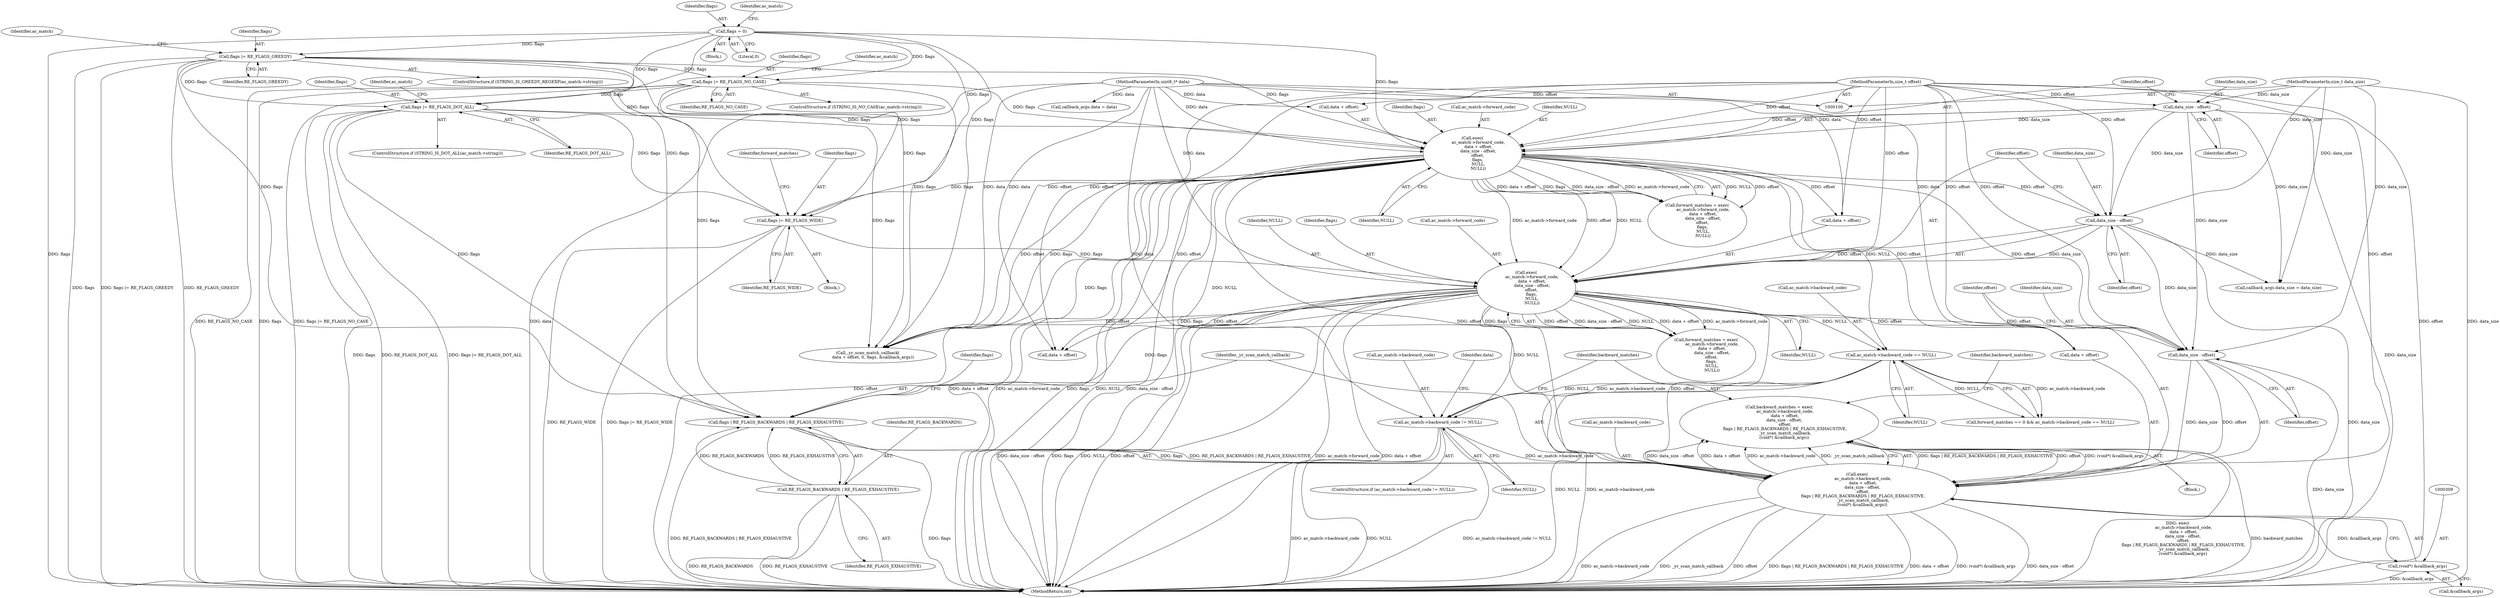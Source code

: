 digraph "0_yara_83d799804648c2a0895d40a19835d9b757c6fa4e_2@integer" {
"1000289" [label="(Call,backward_matches = exec(\n         ac_match->backward_code,\n         data + offset,\n        data_size - offset,\n         offset,\n         flags | RE_FLAGS_BACKWARDS | RE_FLAGS_EXHAUSTIVE,\n         _yr_scan_match_callback,\n        (void*) &callback_args))"];
"1000291" [label="(Call,exec(\n         ac_match->backward_code,\n         data + offset,\n        data_size - offset,\n         offset,\n         flags | RE_FLAGS_BACKWARDS | RE_FLAGS_EXHAUSTIVE,\n         _yr_scan_match_callback,\n        (void*) &callback_args))"];
"1000283" [label="(Call,ac_match->backward_code != NULL)"];
"1000235" [label="(Call,ac_match->backward_code == NULL)"];
"1000198" [label="(Call,exec(\n         ac_match->forward_code,\n         data + offset,\n         data_size - offset,\n        offset,\n        flags,\n         NULL,\n         NULL))"];
"1000168" [label="(Call,exec(\n         ac_match->forward_code,\n         data + offset,\n         data_size - offset,\n        offset,\n        flags,\n         NULL,\n         NULL))"];
"1000103" [label="(MethodParameterIn,uint8_t* data)"];
"1000106" [label="(MethodParameterIn,size_t offset)"];
"1000175" [label="(Call,data_size - offset)"];
"1000104" [label="(MethodParameterIn,size_t data_size)"];
"1000129" [label="(Call,flags |= RE_FLAGS_GREEDY)"];
"1000121" [label="(Call,flags = 0)"];
"1000137" [label="(Call,flags |= RE_FLAGS_NO_CASE)"];
"1000145" [label="(Call,flags |= RE_FLAGS_DOT_ALL)"];
"1000205" [label="(Call,data_size - offset)"];
"1000193" [label="(Call,flags |= RE_FLAGS_WIDE)"];
"1000298" [label="(Call,data_size - offset)"];
"1000302" [label="(Call,flags | RE_FLAGS_BACKWARDS | RE_FLAGS_EXHAUSTIVE)"];
"1000304" [label="(Call,RE_FLAGS_BACKWARDS | RE_FLAGS_EXHAUSTIVE)"];
"1000308" [label="(Call,(void*) &callback_args)"];
"1000129" [label="(Call,flags |= RE_FLAGS_GREEDY)"];
"1000211" [label="(Identifier,NULL)"];
"1000202" [label="(Call,data + offset)"];
"1000208" [label="(Identifier,offset)"];
"1000298" [label="(Call,data_size - offset)"];
"1000132" [label="(ControlStructure,if (STRING_IS_NO_CASE(ac_match->string)))"];
"1000210" [label="(Identifier,NULL)"];
"1000289" [label="(Call,backward_matches = exec(\n         ac_match->backward_code,\n         data + offset,\n        data_size - offset,\n         offset,\n         flags | RE_FLAGS_BACKWARDS | RE_FLAGS_EXHAUSTIVE,\n         _yr_scan_match_callback,\n        (void*) &callback_args))"];
"1000302" [label="(Call,flags | RE_FLAGS_BACKWARDS | RE_FLAGS_EXHAUSTIVE)"];
"1000284" [label="(Call,ac_match->backward_code)"];
"1000124" [label="(ControlStructure,if (STRING_IS_GREEDY_REGEXP(ac_match->string)))"];
"1000209" [label="(Identifier,flags)"];
"1000332" [label="(Identifier,data)"];
"1000107" [label="(Block,)"];
"1000177" [label="(Identifier,offset)"];
"1000231" [label="(Call,forward_matches == 0 && ac_match->backward_code == NULL)"];
"1000138" [label="(Identifier,flags)"];
"1000331" [label="(Call,data + offset)"];
"1000179" [label="(Identifier,flags)"];
"1000195" [label="(Identifier,RE_FLAGS_WIDE)"];
"1000290" [label="(Identifier,backward_matches)"];
"1000151" [label="(Identifier,ac_match)"];
"1000306" [label="(Identifier,RE_FLAGS_EXHAUSTIVE)"];
"1000193" [label="(Call,flags |= RE_FLAGS_WIDE)"];
"1000291" [label="(Call,exec(\n         ac_match->backward_code,\n         data + offset,\n        data_size - offset,\n         offset,\n         flags | RE_FLAGS_BACKWARDS | RE_FLAGS_EXHAUSTIVE,\n         _yr_scan_match_callback,\n        (void*) &callback_args))"];
"1000169" [label="(Call,ac_match->forward_code)"];
"1000235" [label="(Call,ac_match->backward_code == NULL)"];
"1000172" [label="(Call,data + offset)"];
"1000283" [label="(Call,ac_match->backward_code != NULL)"];
"1000288" [label="(Block,)"];
"1000206" [label="(Identifier,data_size)"];
"1000176" [label="(Identifier,data_size)"];
"1000301" [label="(Identifier,offset)"];
"1000287" [label="(Identifier,NULL)"];
"1000166" [label="(Call,forward_matches = exec(\n         ac_match->forward_code,\n         data + offset,\n         data_size - offset,\n        offset,\n        flags,\n         NULL,\n         NULL))"];
"1000123" [label="(Literal,0)"];
"1000299" [label="(Identifier,data_size)"];
"1000259" [label="(Call,callback_args.data_size = data_size)"];
"1000205" [label="(Call,data_size - offset)"];
"1000197" [label="(Identifier,forward_matches)"];
"1000121" [label="(Call,flags = 0)"];
"1000305" [label="(Identifier,RE_FLAGS_BACKWARDS)"];
"1000194" [label="(Identifier,flags)"];
"1000130" [label="(Identifier,flags)"];
"1000310" [label="(Call,&callback_args)"];
"1000254" [label="(Call,callback_args.data = data)"];
"1000282" [label="(ControlStructure,if (ac_match->backward_code != NULL))"];
"1000295" [label="(Call,data + offset)"];
"1000300" [label="(Identifier,offset)"];
"1000307" [label="(Identifier,_yr_scan_match_callback)"];
"1000122" [label="(Identifier,flags)"];
"1000313" [label="(Identifier,backward_matches)"];
"1000303" [label="(Identifier,flags)"];
"1000292" [label="(Call,ac_match->backward_code)"];
"1000147" [label="(Identifier,RE_FLAGS_DOT_ALL)"];
"1000308" [label="(Call,(void*) &callback_args)"];
"1000168" [label="(Call,exec(\n         ac_match->forward_code,\n         data + offset,\n         data_size - offset,\n        offset,\n        flags,\n         NULL,\n         NULL))"];
"1000340" [label="(MethodReturn,int)"];
"1000127" [label="(Identifier,ac_match)"];
"1000239" [label="(Identifier,NULL)"];
"1000137" [label="(Call,flags |= RE_FLAGS_NO_CASE)"];
"1000140" [label="(ControlStructure,if (STRING_IS_DOT_ALL(ac_match->string)))"];
"1000145" [label="(Call,flags |= RE_FLAGS_DOT_ALL)"];
"1000199" [label="(Call,ac_match->forward_code)"];
"1000175" [label="(Call,data_size - offset)"];
"1000139" [label="(Identifier,RE_FLAGS_NO_CASE)"];
"1000207" [label="(Identifier,offset)"];
"1000106" [label="(MethodParameterIn,size_t offset)"];
"1000103" [label="(MethodParameterIn,uint8_t* data)"];
"1000180" [label="(Identifier,NULL)"];
"1000143" [label="(Identifier,ac_match)"];
"1000104" [label="(MethodParameterIn,size_t data_size)"];
"1000236" [label="(Call,ac_match->backward_code)"];
"1000181" [label="(Identifier,NULL)"];
"1000198" [label="(Call,exec(\n         ac_match->forward_code,\n         data + offset,\n         data_size - offset,\n        offset,\n        flags,\n         NULL,\n         NULL))"];
"1000135" [label="(Identifier,ac_match)"];
"1000304" [label="(Call,RE_FLAGS_BACKWARDS | RE_FLAGS_EXHAUSTIVE)"];
"1000192" [label="(Block,)"];
"1000196" [label="(Call,forward_matches = exec(\n         ac_match->forward_code,\n         data + offset,\n         data_size - offset,\n        offset,\n        flags,\n         NULL,\n         NULL))"];
"1000330" [label="(Call,_yr_scan_match_callback(\n        data + offset, 0, flags, &callback_args))"];
"1000178" [label="(Identifier,offset)"];
"1000131" [label="(Identifier,RE_FLAGS_GREEDY)"];
"1000146" [label="(Identifier,flags)"];
"1000289" -> "1000288"  [label="AST: "];
"1000289" -> "1000291"  [label="CFG: "];
"1000290" -> "1000289"  [label="AST: "];
"1000291" -> "1000289"  [label="AST: "];
"1000313" -> "1000289"  [label="CFG: "];
"1000289" -> "1000340"  [label="DDG: exec(\n         ac_match->backward_code,\n         data + offset,\n        data_size - offset,\n         offset,\n         flags | RE_FLAGS_BACKWARDS | RE_FLAGS_EXHAUSTIVE,\n         _yr_scan_match_callback,\n        (void*) &callback_args)"];
"1000289" -> "1000340"  [label="DDG: backward_matches"];
"1000291" -> "1000289"  [label="DDG: flags | RE_FLAGS_BACKWARDS | RE_FLAGS_EXHAUSTIVE"];
"1000291" -> "1000289"  [label="DDG: offset"];
"1000291" -> "1000289"  [label="DDG: (void*) &callback_args"];
"1000291" -> "1000289"  [label="DDG: data_size - offset"];
"1000291" -> "1000289"  [label="DDG: data + offset"];
"1000291" -> "1000289"  [label="DDG: ac_match->backward_code"];
"1000291" -> "1000289"  [label="DDG: _yr_scan_match_callback"];
"1000291" -> "1000308"  [label="CFG: "];
"1000292" -> "1000291"  [label="AST: "];
"1000295" -> "1000291"  [label="AST: "];
"1000298" -> "1000291"  [label="AST: "];
"1000301" -> "1000291"  [label="AST: "];
"1000302" -> "1000291"  [label="AST: "];
"1000307" -> "1000291"  [label="AST: "];
"1000308" -> "1000291"  [label="AST: "];
"1000291" -> "1000340"  [label="DDG: data_size - offset"];
"1000291" -> "1000340"  [label="DDG: ac_match->backward_code"];
"1000291" -> "1000340"  [label="DDG: _yr_scan_match_callback"];
"1000291" -> "1000340"  [label="DDG: offset"];
"1000291" -> "1000340"  [label="DDG: flags | RE_FLAGS_BACKWARDS | RE_FLAGS_EXHAUSTIVE"];
"1000291" -> "1000340"  [label="DDG: data + offset"];
"1000291" -> "1000340"  [label="DDG: (void*) &callback_args"];
"1000283" -> "1000291"  [label="DDG: ac_match->backward_code"];
"1000103" -> "1000291"  [label="DDG: data"];
"1000168" -> "1000291"  [label="DDG: offset"];
"1000198" -> "1000291"  [label="DDG: offset"];
"1000106" -> "1000291"  [label="DDG: offset"];
"1000298" -> "1000291"  [label="DDG: data_size"];
"1000298" -> "1000291"  [label="DDG: offset"];
"1000302" -> "1000291"  [label="DDG: flags"];
"1000302" -> "1000291"  [label="DDG: RE_FLAGS_BACKWARDS | RE_FLAGS_EXHAUSTIVE"];
"1000308" -> "1000291"  [label="DDG: &callback_args"];
"1000283" -> "1000282"  [label="AST: "];
"1000283" -> "1000287"  [label="CFG: "];
"1000284" -> "1000283"  [label="AST: "];
"1000287" -> "1000283"  [label="AST: "];
"1000290" -> "1000283"  [label="CFG: "];
"1000332" -> "1000283"  [label="CFG: "];
"1000283" -> "1000340"  [label="DDG: ac_match->backward_code"];
"1000283" -> "1000340"  [label="DDG: NULL"];
"1000283" -> "1000340"  [label="DDG: ac_match->backward_code != NULL"];
"1000235" -> "1000283"  [label="DDG: ac_match->backward_code"];
"1000235" -> "1000283"  [label="DDG: NULL"];
"1000168" -> "1000283"  [label="DDG: NULL"];
"1000198" -> "1000283"  [label="DDG: NULL"];
"1000235" -> "1000231"  [label="AST: "];
"1000235" -> "1000239"  [label="CFG: "];
"1000236" -> "1000235"  [label="AST: "];
"1000239" -> "1000235"  [label="AST: "];
"1000231" -> "1000235"  [label="CFG: "];
"1000235" -> "1000340"  [label="DDG: ac_match->backward_code"];
"1000235" -> "1000340"  [label="DDG: NULL"];
"1000235" -> "1000231"  [label="DDG: ac_match->backward_code"];
"1000235" -> "1000231"  [label="DDG: NULL"];
"1000198" -> "1000235"  [label="DDG: NULL"];
"1000168" -> "1000235"  [label="DDG: NULL"];
"1000198" -> "1000196"  [label="AST: "];
"1000198" -> "1000211"  [label="CFG: "];
"1000199" -> "1000198"  [label="AST: "];
"1000202" -> "1000198"  [label="AST: "];
"1000205" -> "1000198"  [label="AST: "];
"1000208" -> "1000198"  [label="AST: "];
"1000209" -> "1000198"  [label="AST: "];
"1000210" -> "1000198"  [label="AST: "];
"1000211" -> "1000198"  [label="AST: "];
"1000196" -> "1000198"  [label="CFG: "];
"1000198" -> "1000340"  [label="DDG: data_size - offset"];
"1000198" -> "1000340"  [label="DDG: flags"];
"1000198" -> "1000340"  [label="DDG: NULL"];
"1000198" -> "1000340"  [label="DDG: offset"];
"1000198" -> "1000340"  [label="DDG: ac_match->forward_code"];
"1000198" -> "1000340"  [label="DDG: data + offset"];
"1000198" -> "1000196"  [label="DDG: offset"];
"1000198" -> "1000196"  [label="DDG: data_size - offset"];
"1000198" -> "1000196"  [label="DDG: NULL"];
"1000198" -> "1000196"  [label="DDG: data + offset"];
"1000198" -> "1000196"  [label="DDG: ac_match->forward_code"];
"1000198" -> "1000196"  [label="DDG: flags"];
"1000168" -> "1000198"  [label="DDG: ac_match->forward_code"];
"1000168" -> "1000198"  [label="DDG: offset"];
"1000168" -> "1000198"  [label="DDG: NULL"];
"1000103" -> "1000198"  [label="DDG: data"];
"1000106" -> "1000198"  [label="DDG: offset"];
"1000205" -> "1000198"  [label="DDG: data_size"];
"1000205" -> "1000198"  [label="DDG: offset"];
"1000193" -> "1000198"  [label="DDG: flags"];
"1000198" -> "1000295"  [label="DDG: offset"];
"1000198" -> "1000298"  [label="DDG: offset"];
"1000198" -> "1000302"  [label="DDG: flags"];
"1000198" -> "1000330"  [label="DDG: offset"];
"1000198" -> "1000330"  [label="DDG: flags"];
"1000198" -> "1000331"  [label="DDG: offset"];
"1000168" -> "1000166"  [label="AST: "];
"1000168" -> "1000181"  [label="CFG: "];
"1000169" -> "1000168"  [label="AST: "];
"1000172" -> "1000168"  [label="AST: "];
"1000175" -> "1000168"  [label="AST: "];
"1000178" -> "1000168"  [label="AST: "];
"1000179" -> "1000168"  [label="AST: "];
"1000180" -> "1000168"  [label="AST: "];
"1000181" -> "1000168"  [label="AST: "];
"1000166" -> "1000168"  [label="CFG: "];
"1000168" -> "1000340"  [label="DDG: offset"];
"1000168" -> "1000340"  [label="DDG: data + offset"];
"1000168" -> "1000340"  [label="DDG: ac_match->forward_code"];
"1000168" -> "1000340"  [label="DDG: flags"];
"1000168" -> "1000340"  [label="DDG: NULL"];
"1000168" -> "1000340"  [label="DDG: data_size - offset"];
"1000168" -> "1000166"  [label="DDG: NULL"];
"1000168" -> "1000166"  [label="DDG: offset"];
"1000168" -> "1000166"  [label="DDG: data + offset"];
"1000168" -> "1000166"  [label="DDG: flags"];
"1000168" -> "1000166"  [label="DDG: data_size - offset"];
"1000168" -> "1000166"  [label="DDG: ac_match->forward_code"];
"1000103" -> "1000168"  [label="DDG: data"];
"1000106" -> "1000168"  [label="DDG: offset"];
"1000175" -> "1000168"  [label="DDG: data_size"];
"1000175" -> "1000168"  [label="DDG: offset"];
"1000129" -> "1000168"  [label="DDG: flags"];
"1000121" -> "1000168"  [label="DDG: flags"];
"1000137" -> "1000168"  [label="DDG: flags"];
"1000145" -> "1000168"  [label="DDG: flags"];
"1000168" -> "1000193"  [label="DDG: flags"];
"1000168" -> "1000202"  [label="DDG: offset"];
"1000168" -> "1000205"  [label="DDG: offset"];
"1000168" -> "1000295"  [label="DDG: offset"];
"1000168" -> "1000298"  [label="DDG: offset"];
"1000168" -> "1000302"  [label="DDG: flags"];
"1000168" -> "1000330"  [label="DDG: offset"];
"1000168" -> "1000330"  [label="DDG: flags"];
"1000168" -> "1000331"  [label="DDG: offset"];
"1000103" -> "1000100"  [label="AST: "];
"1000103" -> "1000340"  [label="DDG: data"];
"1000103" -> "1000172"  [label="DDG: data"];
"1000103" -> "1000202"  [label="DDG: data"];
"1000103" -> "1000254"  [label="DDG: data"];
"1000103" -> "1000295"  [label="DDG: data"];
"1000103" -> "1000330"  [label="DDG: data"];
"1000103" -> "1000331"  [label="DDG: data"];
"1000106" -> "1000100"  [label="AST: "];
"1000106" -> "1000340"  [label="DDG: offset"];
"1000106" -> "1000172"  [label="DDG: offset"];
"1000106" -> "1000175"  [label="DDG: offset"];
"1000106" -> "1000202"  [label="DDG: offset"];
"1000106" -> "1000205"  [label="DDG: offset"];
"1000106" -> "1000295"  [label="DDG: offset"];
"1000106" -> "1000298"  [label="DDG: offset"];
"1000106" -> "1000330"  [label="DDG: offset"];
"1000106" -> "1000331"  [label="DDG: offset"];
"1000175" -> "1000177"  [label="CFG: "];
"1000176" -> "1000175"  [label="AST: "];
"1000177" -> "1000175"  [label="AST: "];
"1000178" -> "1000175"  [label="CFG: "];
"1000175" -> "1000340"  [label="DDG: data_size"];
"1000104" -> "1000175"  [label="DDG: data_size"];
"1000175" -> "1000205"  [label="DDG: data_size"];
"1000175" -> "1000259"  [label="DDG: data_size"];
"1000175" -> "1000298"  [label="DDG: data_size"];
"1000104" -> "1000100"  [label="AST: "];
"1000104" -> "1000340"  [label="DDG: data_size"];
"1000104" -> "1000205"  [label="DDG: data_size"];
"1000104" -> "1000259"  [label="DDG: data_size"];
"1000104" -> "1000298"  [label="DDG: data_size"];
"1000129" -> "1000124"  [label="AST: "];
"1000129" -> "1000131"  [label="CFG: "];
"1000130" -> "1000129"  [label="AST: "];
"1000131" -> "1000129"  [label="AST: "];
"1000135" -> "1000129"  [label="CFG: "];
"1000129" -> "1000340"  [label="DDG: flags"];
"1000129" -> "1000340"  [label="DDG: flags |= RE_FLAGS_GREEDY"];
"1000129" -> "1000340"  [label="DDG: RE_FLAGS_GREEDY"];
"1000121" -> "1000129"  [label="DDG: flags"];
"1000129" -> "1000137"  [label="DDG: flags"];
"1000129" -> "1000145"  [label="DDG: flags"];
"1000129" -> "1000193"  [label="DDG: flags"];
"1000129" -> "1000302"  [label="DDG: flags"];
"1000129" -> "1000330"  [label="DDG: flags"];
"1000121" -> "1000107"  [label="AST: "];
"1000121" -> "1000123"  [label="CFG: "];
"1000122" -> "1000121"  [label="AST: "];
"1000123" -> "1000121"  [label="AST: "];
"1000127" -> "1000121"  [label="CFG: "];
"1000121" -> "1000340"  [label="DDG: flags"];
"1000121" -> "1000137"  [label="DDG: flags"];
"1000121" -> "1000145"  [label="DDG: flags"];
"1000121" -> "1000193"  [label="DDG: flags"];
"1000121" -> "1000302"  [label="DDG: flags"];
"1000121" -> "1000330"  [label="DDG: flags"];
"1000137" -> "1000132"  [label="AST: "];
"1000137" -> "1000139"  [label="CFG: "];
"1000138" -> "1000137"  [label="AST: "];
"1000139" -> "1000137"  [label="AST: "];
"1000143" -> "1000137"  [label="CFG: "];
"1000137" -> "1000340"  [label="DDG: RE_FLAGS_NO_CASE"];
"1000137" -> "1000340"  [label="DDG: flags"];
"1000137" -> "1000340"  [label="DDG: flags |= RE_FLAGS_NO_CASE"];
"1000137" -> "1000145"  [label="DDG: flags"];
"1000137" -> "1000193"  [label="DDG: flags"];
"1000137" -> "1000302"  [label="DDG: flags"];
"1000137" -> "1000330"  [label="DDG: flags"];
"1000145" -> "1000140"  [label="AST: "];
"1000145" -> "1000147"  [label="CFG: "];
"1000146" -> "1000145"  [label="AST: "];
"1000147" -> "1000145"  [label="AST: "];
"1000151" -> "1000145"  [label="CFG: "];
"1000145" -> "1000340"  [label="DDG: flags |= RE_FLAGS_DOT_ALL"];
"1000145" -> "1000340"  [label="DDG: flags"];
"1000145" -> "1000340"  [label="DDG: RE_FLAGS_DOT_ALL"];
"1000145" -> "1000193"  [label="DDG: flags"];
"1000145" -> "1000302"  [label="DDG: flags"];
"1000145" -> "1000330"  [label="DDG: flags"];
"1000205" -> "1000207"  [label="CFG: "];
"1000206" -> "1000205"  [label="AST: "];
"1000207" -> "1000205"  [label="AST: "];
"1000208" -> "1000205"  [label="CFG: "];
"1000205" -> "1000340"  [label="DDG: data_size"];
"1000205" -> "1000259"  [label="DDG: data_size"];
"1000205" -> "1000298"  [label="DDG: data_size"];
"1000193" -> "1000192"  [label="AST: "];
"1000193" -> "1000195"  [label="CFG: "];
"1000194" -> "1000193"  [label="AST: "];
"1000195" -> "1000193"  [label="AST: "];
"1000197" -> "1000193"  [label="CFG: "];
"1000193" -> "1000340"  [label="DDG: RE_FLAGS_WIDE"];
"1000193" -> "1000340"  [label="DDG: flags |= RE_FLAGS_WIDE"];
"1000298" -> "1000300"  [label="CFG: "];
"1000299" -> "1000298"  [label="AST: "];
"1000300" -> "1000298"  [label="AST: "];
"1000301" -> "1000298"  [label="CFG: "];
"1000298" -> "1000340"  [label="DDG: data_size"];
"1000302" -> "1000304"  [label="CFG: "];
"1000303" -> "1000302"  [label="AST: "];
"1000304" -> "1000302"  [label="AST: "];
"1000307" -> "1000302"  [label="CFG: "];
"1000302" -> "1000340"  [label="DDG: RE_FLAGS_BACKWARDS | RE_FLAGS_EXHAUSTIVE"];
"1000302" -> "1000340"  [label="DDG: flags"];
"1000304" -> "1000302"  [label="DDG: RE_FLAGS_BACKWARDS"];
"1000304" -> "1000302"  [label="DDG: RE_FLAGS_EXHAUSTIVE"];
"1000304" -> "1000306"  [label="CFG: "];
"1000305" -> "1000304"  [label="AST: "];
"1000306" -> "1000304"  [label="AST: "];
"1000304" -> "1000340"  [label="DDG: RE_FLAGS_BACKWARDS"];
"1000304" -> "1000340"  [label="DDG: RE_FLAGS_EXHAUSTIVE"];
"1000308" -> "1000310"  [label="CFG: "];
"1000309" -> "1000308"  [label="AST: "];
"1000310" -> "1000308"  [label="AST: "];
"1000308" -> "1000340"  [label="DDG: &callback_args"];
}
